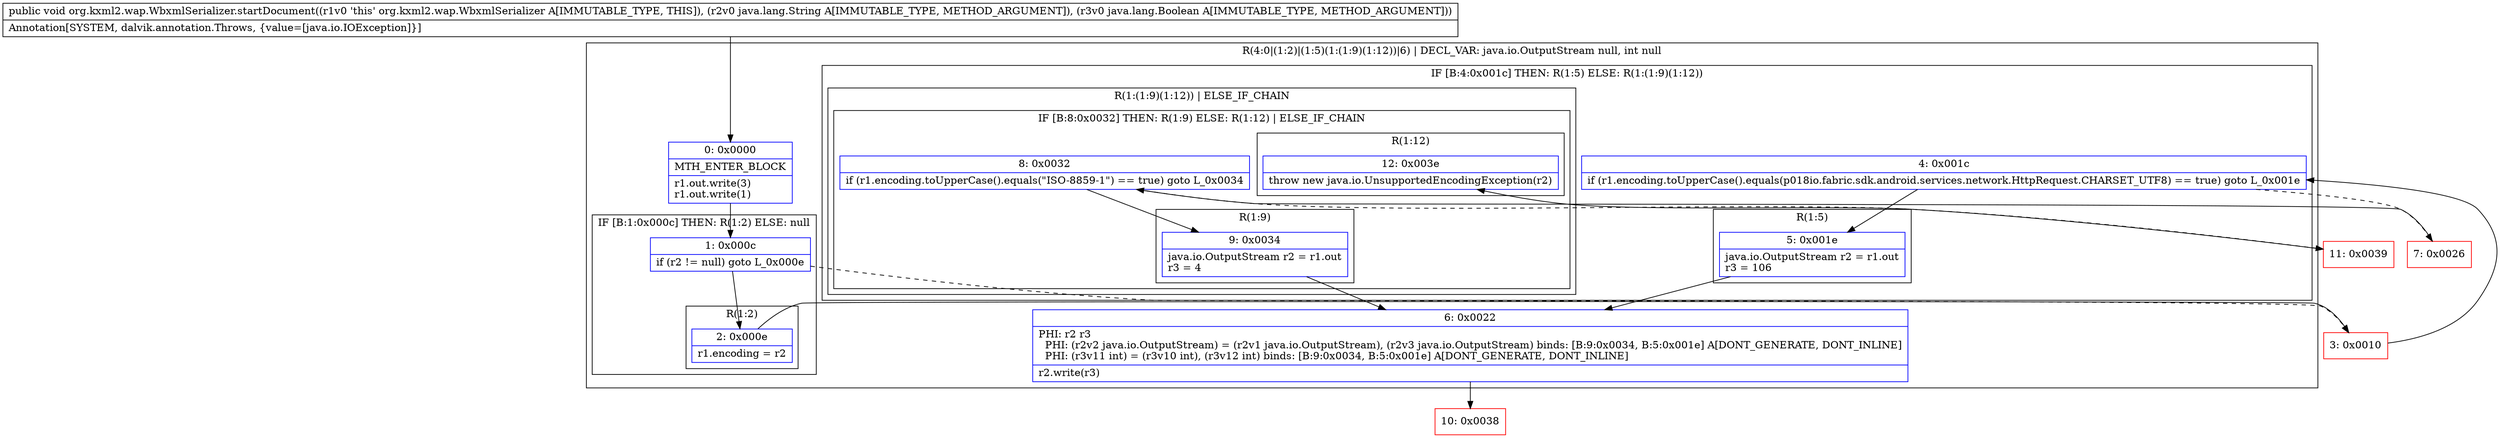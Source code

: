 digraph "CFG fororg.kxml2.wap.WbxmlSerializer.startDocument(Ljava\/lang\/String;Ljava\/lang\/Boolean;)V" {
subgraph cluster_Region_396798306 {
label = "R(4:0|(1:2)|(1:5)(1:(1:9)(1:12))|6) | DECL_VAR: java.io.OutputStream null, int null\l";
node [shape=record,color=blue];
Node_0 [shape=record,label="{0\:\ 0x0000|MTH_ENTER_BLOCK\l|r1.out.write(3)\lr1.out.write(1)\l}"];
subgraph cluster_IfRegion_1443945886 {
label = "IF [B:1:0x000c] THEN: R(1:2) ELSE: null";
node [shape=record,color=blue];
Node_1 [shape=record,label="{1\:\ 0x000c|if (r2 != null) goto L_0x000e\l}"];
subgraph cluster_Region_1710009137 {
label = "R(1:2)";
node [shape=record,color=blue];
Node_2 [shape=record,label="{2\:\ 0x000e|r1.encoding = r2\l}"];
}
}
subgraph cluster_IfRegion_1015756122 {
label = "IF [B:4:0x001c] THEN: R(1:5) ELSE: R(1:(1:9)(1:12))";
node [shape=record,color=blue];
Node_4 [shape=record,label="{4\:\ 0x001c|if (r1.encoding.toUpperCase().equals(p018io.fabric.sdk.android.services.network.HttpRequest.CHARSET_UTF8) == true) goto L_0x001e\l}"];
subgraph cluster_Region_1542975214 {
label = "R(1:5)";
node [shape=record,color=blue];
Node_5 [shape=record,label="{5\:\ 0x001e|java.io.OutputStream r2 = r1.out\lr3 = 106\l}"];
}
subgraph cluster_Region_516191760 {
label = "R(1:(1:9)(1:12)) | ELSE_IF_CHAIN\l";
node [shape=record,color=blue];
subgraph cluster_IfRegion_1315480699 {
label = "IF [B:8:0x0032] THEN: R(1:9) ELSE: R(1:12) | ELSE_IF_CHAIN\l";
node [shape=record,color=blue];
Node_8 [shape=record,label="{8\:\ 0x0032|if (r1.encoding.toUpperCase().equals(\"ISO\-8859\-1\") == true) goto L_0x0034\l}"];
subgraph cluster_Region_77725757 {
label = "R(1:9)";
node [shape=record,color=blue];
Node_9 [shape=record,label="{9\:\ 0x0034|java.io.OutputStream r2 = r1.out\lr3 = 4\l}"];
}
subgraph cluster_Region_1323121572 {
label = "R(1:12)";
node [shape=record,color=blue];
Node_12 [shape=record,label="{12\:\ 0x003e|throw new java.io.UnsupportedEncodingException(r2)\l}"];
}
}
}
}
Node_6 [shape=record,label="{6\:\ 0x0022|PHI: r2 r3 \l  PHI: (r2v2 java.io.OutputStream) = (r2v1 java.io.OutputStream), (r2v3 java.io.OutputStream) binds: [B:9:0x0034, B:5:0x001e] A[DONT_GENERATE, DONT_INLINE]\l  PHI: (r3v11 int) = (r3v10 int), (r3v12 int) binds: [B:9:0x0034, B:5:0x001e] A[DONT_GENERATE, DONT_INLINE]\l|r2.write(r3)\l}"];
}
Node_3 [shape=record,color=red,label="{3\:\ 0x0010}"];
Node_7 [shape=record,color=red,label="{7\:\ 0x0026}"];
Node_10 [shape=record,color=red,label="{10\:\ 0x0038}"];
Node_11 [shape=record,color=red,label="{11\:\ 0x0039}"];
MethodNode[shape=record,label="{public void org.kxml2.wap.WbxmlSerializer.startDocument((r1v0 'this' org.kxml2.wap.WbxmlSerializer A[IMMUTABLE_TYPE, THIS]), (r2v0 java.lang.String A[IMMUTABLE_TYPE, METHOD_ARGUMENT]), (r3v0 java.lang.Boolean A[IMMUTABLE_TYPE, METHOD_ARGUMENT]))  | Annotation[SYSTEM, dalvik.annotation.Throws, \{value=[java.io.IOException]\}]\l}"];
MethodNode -> Node_0;
Node_0 -> Node_1;
Node_1 -> Node_2;
Node_1 -> Node_3[style=dashed];
Node_2 -> Node_3;
Node_4 -> Node_5;
Node_4 -> Node_7[style=dashed];
Node_5 -> Node_6;
Node_8 -> Node_9;
Node_8 -> Node_11[style=dashed];
Node_9 -> Node_6;
Node_6 -> Node_10;
Node_3 -> Node_4;
Node_7 -> Node_8;
Node_11 -> Node_12;
}

